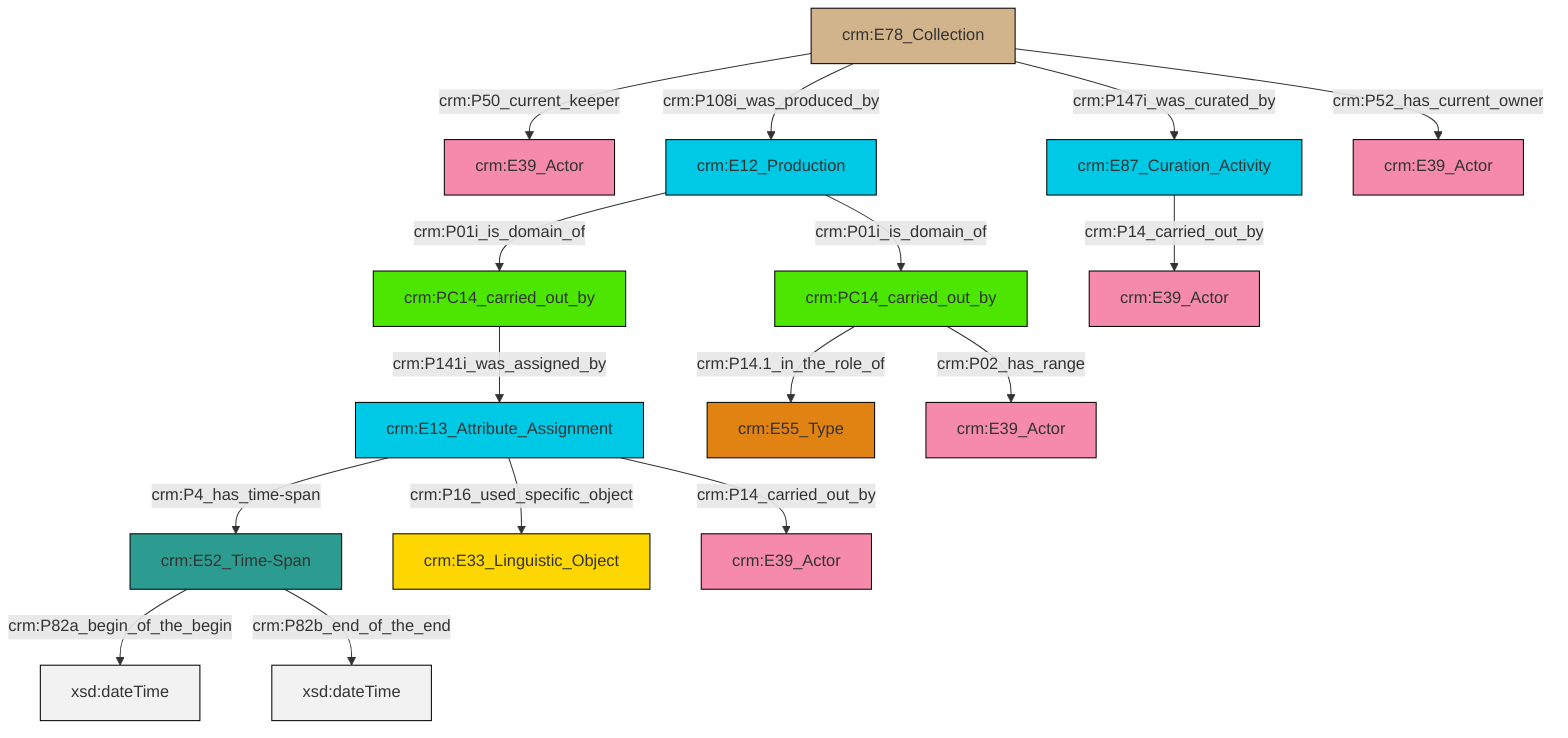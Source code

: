 graph TD
classDef Literal fill:#f2f2f2,stroke:#000000;
classDef CRM_Entity fill:#FFFFFF,stroke:#000000;
classDef Temporal_Entity fill:#00C9E6, stroke:#000000;
classDef Type fill:#E18312, stroke:#000000;
classDef Time-Span fill:#2C9C91, stroke:#000000;
classDef Appellation fill:#FFEB7F, stroke:#000000;
classDef Place fill:#008836, stroke:#000000;
classDef Persistent_Item fill:#B266B2, stroke:#000000;
classDef Conceptual_Object fill:#FFD700, stroke:#000000;
classDef Physical_Thing fill:#D2B48C, stroke:#000000;
classDef Actor fill:#f58aad, stroke:#000000;
classDef PC_Classes fill:#4ce600, stroke:#000000;
classDef Multi fill:#cccccc,stroke:#000000;

2["crm:E13_Attribute_Assignment"]:::Temporal_Entity -->|crm:P16_used_specific_object| 3["crm:E33_Linguistic_Object"]:::Conceptual_Object
6["crm:E78_Collection"]:::Physical_Thing -->|crm:P50_current_keeper| 7["crm:E39_Actor"]:::Actor
0["crm:E52_Time-Span"]:::Time-Span -->|crm:P82a_begin_of_the_begin| 8[xsd:dateTime]:::Literal
0["crm:E52_Time-Span"]:::Time-Span -->|crm:P82b_end_of_the_end| 9[xsd:dateTime]:::Literal
11["crm:E12_Production"]:::Temporal_Entity -->|crm:P01i_is_domain_of| 12["crm:PC14_carried_out_by"]:::PC_Classes
4["crm:PC14_carried_out_by"]:::PC_Classes -->|crm:P14.1_in_the_role_of| 14["crm:E55_Type"]:::Type
4["crm:PC14_carried_out_by"]:::PC_Classes -->|crm:P02_has_range| 18["crm:E39_Actor"]:::Actor
11["crm:E12_Production"]:::Temporal_Entity -->|crm:P01i_is_domain_of| 4["crm:PC14_carried_out_by"]:::PC_Classes
6["crm:E78_Collection"]:::Physical_Thing -->|crm:P147i_was_curated_by| 16["crm:E87_Curation_Activity"]:::Temporal_Entity
2["crm:E13_Attribute_Assignment"]:::Temporal_Entity -->|crm:P14_carried_out_by| 26["crm:E39_Actor"]:::Actor
12["crm:PC14_carried_out_by"]:::PC_Classes -->|crm:P141i_was_assigned_by| 2["crm:E13_Attribute_Assignment"]:::Temporal_Entity
6["crm:E78_Collection"]:::Physical_Thing -->|crm:P108i_was_produced_by| 11["crm:E12_Production"]:::Temporal_Entity
2["crm:E13_Attribute_Assignment"]:::Temporal_Entity -->|crm:P4_has_time-span| 0["crm:E52_Time-Span"]:::Time-Span
16["crm:E87_Curation_Activity"]:::Temporal_Entity -->|crm:P14_carried_out_by| 23["crm:E39_Actor"]:::Actor
6["crm:E78_Collection"]:::Physical_Thing -->|crm:P52_has_current_owner| 19["crm:E39_Actor"]:::Actor